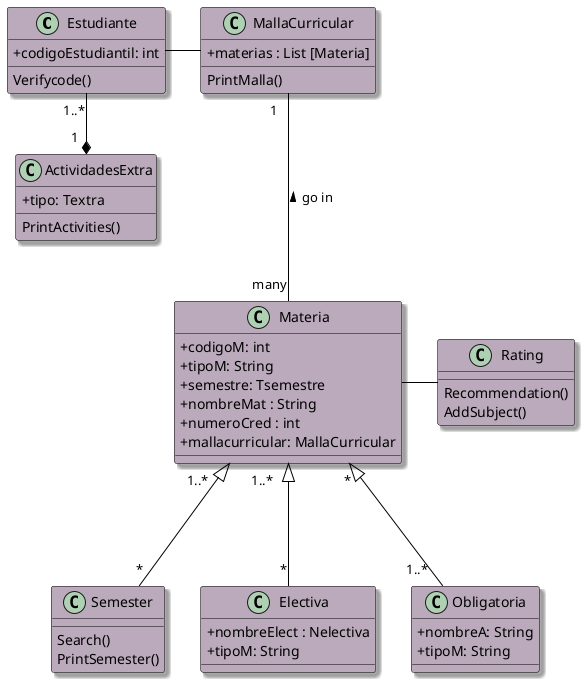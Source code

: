 @startuml "UML Project"

skinparam monochrome flase 
skinparam handwritten false 
skinparam shadowing true
skinparam StereotypeABackgroundColor true
skinparam classAttributeIconSize 0

skinparam class{
    
    BackgroundColor bab
    BorderColor Black
    ArrowColor Black
}


class Estudiante {
+ codigoEstudiantil: int 
Verifycode()
}


class Materia {
+ codigoM: int 
+ tipoM: String  
+ semestre: Tsemestre
+ nombreMat : String
+ numeroCred : int
+ mallacurricular: MallaCurricular
}

Class MallaCurricular { 
+ materias : List [Materia]
PrintMalla()
}

Class Semester {

Search()
PrintSemester()
}


Class Electiva { 
+ nombreElect : Nelectiva
+ tipoM: String
}

Class Obligatoria {
+ nombreA: String 
+ tipoM: String
}

Class ActividadesExtra {
+ tipo: Textra 
PrintActivities()
}

Class Rating {
Recommendation()
AddSubject()
}



Estudiante - MallaCurricular
MallaCurricular " 1   "--- "many" Materia :  < go in 
Materia "  * " <|--- "  1..*  " Obligatoria
Materia "1..*    " <|--- "   *" Electiva
Materia "1..*    " <|--- "   *" Semester
Estudiante "1..*" --* "1  " ActividadesExtra
Materia - Rating



@enduml
